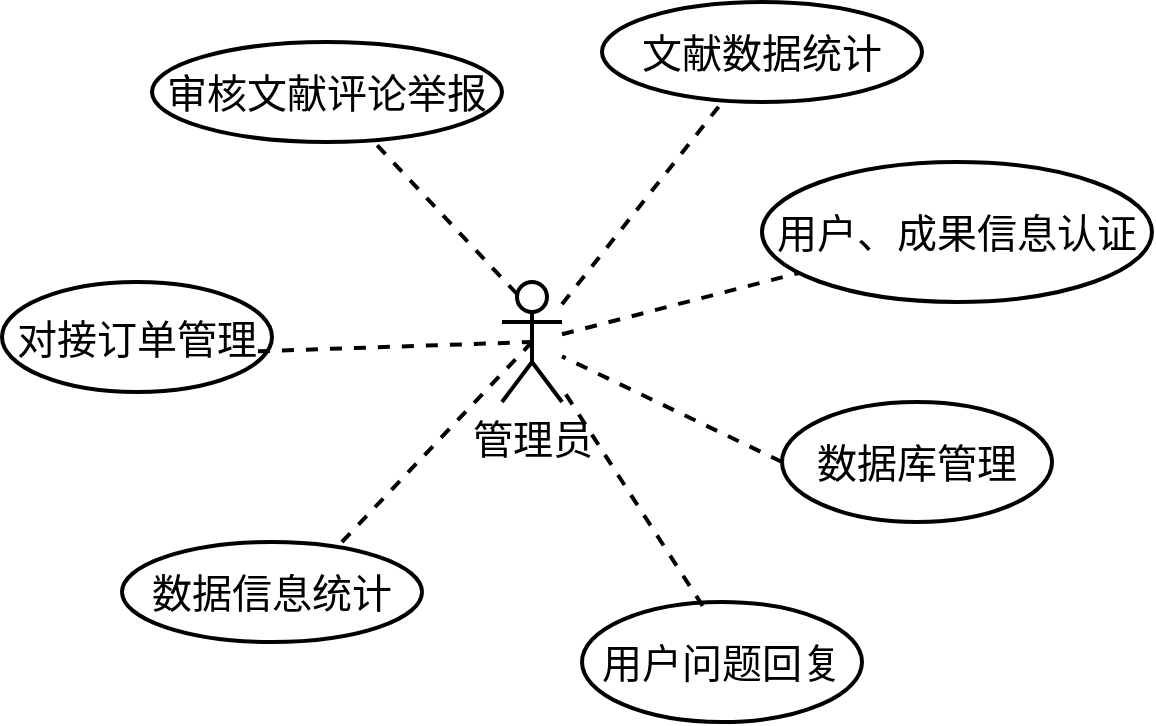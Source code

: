 <mxfile version="24.1.0" type="github">
  <diagram name="Page-1" id="c4acf3e9-155e-7222-9cf6-157b1a14988f">
    <mxGraphModel dx="946" dy="673" grid="1" gridSize="10" guides="1" tooltips="1" connect="1" arrows="1" fold="1" page="1" pageScale="1" pageWidth="850" pageHeight="1100" background="none" math="0" shadow="0">
      <root>
        <mxCell id="0" />
        <mxCell id="1" parent="0" />
        <mxCell id="pQSvEq8nZic_1JVtmuSm-1" value="管理员" style="shape=umlActor;verticalLabelPosition=bottom;verticalAlign=top;html=1;outlineConnect=0;strokeWidth=2;fontSize=20;" vertex="1" parent="1">
          <mxGeometry x="340" y="270" width="30" height="60" as="geometry" />
        </mxCell>
        <mxCell id="pQSvEq8nZic_1JVtmuSm-6" value="用户、成果信息认证" style="ellipse;whiteSpace=wrap;html=1;strokeWidth=2;fontSize=20;" vertex="1" parent="1">
          <mxGeometry x="470" y="210" width="195" height="70" as="geometry" />
        </mxCell>
        <mxCell id="pQSvEq8nZic_1JVtmuSm-7" value="数据库管理" style="ellipse;whiteSpace=wrap;html=1;strokeWidth=2;fontSize=20;" vertex="1" parent="1">
          <mxGeometry x="480" y="330" width="135" height="60" as="geometry" />
        </mxCell>
        <mxCell id="pQSvEq8nZic_1JVtmuSm-8" value="用户问题回复" style="ellipse;whiteSpace=wrap;html=1;strokeWidth=2;fontSize=20;" vertex="1" parent="1">
          <mxGeometry x="380" y="430" width="140" height="60" as="geometry" />
        </mxCell>
        <mxCell id="pQSvEq8nZic_1JVtmuSm-9" value="数据信息统计" style="ellipse;whiteSpace=wrap;html=1;strokeWidth=2;fontSize=20;" vertex="1" parent="1">
          <mxGeometry x="150" y="400" width="150" height="50" as="geometry" />
        </mxCell>
        <mxCell id="pQSvEq8nZic_1JVtmuSm-10" value="对接订单管理" style="ellipse;whiteSpace=wrap;html=1;strokeWidth=2;fontSize=20;" vertex="1" parent="1">
          <mxGeometry x="90" y="270" width="135" height="55" as="geometry" />
        </mxCell>
        <mxCell id="pQSvEq8nZic_1JVtmuSm-11" value="文献数据统计" style="ellipse;whiteSpace=wrap;html=1;strokeWidth=2;fontSize=20;" vertex="1" parent="1">
          <mxGeometry x="390" y="130" width="160" height="50" as="geometry" />
        </mxCell>
        <mxCell id="pQSvEq8nZic_1JVtmuSm-12" value="审核文献评论举报" style="ellipse;whiteSpace=wrap;html=1;strokeWidth=2;fontSize=20;" vertex="1" parent="1">
          <mxGeometry x="165" y="150" width="175" height="50" as="geometry" />
        </mxCell>
        <mxCell id="pQSvEq8nZic_1JVtmuSm-13" value="" style="endArrow=none;dashed=1;html=1;rounded=0;exitX=0;exitY=0.5;exitDx=0;exitDy=0;strokeWidth=2;" edge="1" parent="1" source="pQSvEq8nZic_1JVtmuSm-7" target="pQSvEq8nZic_1JVtmuSm-1">
          <mxGeometry width="50" height="50" relative="1" as="geometry">
            <mxPoint x="360" y="410" as="sourcePoint" />
            <mxPoint x="410" y="360" as="targetPoint" />
          </mxGeometry>
        </mxCell>
        <mxCell id="pQSvEq8nZic_1JVtmuSm-14" value="" style="endArrow=none;dashed=1;html=1;rounded=0;strokeWidth=2;" edge="1" parent="1" source="pQSvEq8nZic_1JVtmuSm-1" target="pQSvEq8nZic_1JVtmuSm-11">
          <mxGeometry width="50" height="50" relative="1" as="geometry">
            <mxPoint x="380" y="260" as="sourcePoint" />
            <mxPoint x="430" y="210" as="targetPoint" />
          </mxGeometry>
        </mxCell>
        <mxCell id="pQSvEq8nZic_1JVtmuSm-15" value="" style="endArrow=none;dashed=1;html=1;rounded=0;strokeWidth=2;" edge="1" parent="1" source="pQSvEq8nZic_1JVtmuSm-1" target="pQSvEq8nZic_1JVtmuSm-6">
          <mxGeometry width="50" height="50" relative="1" as="geometry">
            <mxPoint x="420" y="320" as="sourcePoint" />
            <mxPoint x="470" y="270" as="targetPoint" />
          </mxGeometry>
        </mxCell>
        <mxCell id="pQSvEq8nZic_1JVtmuSm-16" value="" style="endArrow=none;dashed=1;html=1;rounded=0;exitX=0.431;exitY=0.033;exitDx=0;exitDy=0;exitPerimeter=0;strokeWidth=2;" edge="1" parent="1" source="pQSvEq8nZic_1JVtmuSm-8" target="pQSvEq8nZic_1JVtmuSm-1">
          <mxGeometry width="50" height="50" relative="1" as="geometry">
            <mxPoint x="260" y="370" as="sourcePoint" />
            <mxPoint x="310" y="320" as="targetPoint" />
          </mxGeometry>
        </mxCell>
        <mxCell id="pQSvEq8nZic_1JVtmuSm-17" value="" style="endArrow=none;dashed=1;html=1;rounded=0;exitX=0.25;exitY=0.1;exitDx=0;exitDy=0;exitPerimeter=0;strokeWidth=2;" edge="1" parent="1" source="pQSvEq8nZic_1JVtmuSm-1" target="pQSvEq8nZic_1JVtmuSm-12">
          <mxGeometry width="50" height="50" relative="1" as="geometry">
            <mxPoint x="250" y="270" as="sourcePoint" />
            <mxPoint x="300" y="220" as="targetPoint" />
          </mxGeometry>
        </mxCell>
        <mxCell id="pQSvEq8nZic_1JVtmuSm-18" value="" style="endArrow=none;dashed=1;html=1;rounded=0;entryX=0.5;entryY=0.5;entryDx=0;entryDy=0;entryPerimeter=0;exitX=0.948;exitY=0.63;exitDx=0;exitDy=0;exitPerimeter=0;strokeWidth=2;" edge="1" parent="1" source="pQSvEq8nZic_1JVtmuSm-10" target="pQSvEq8nZic_1JVtmuSm-1">
          <mxGeometry width="50" height="50" relative="1" as="geometry">
            <mxPoint x="290" y="360" as="sourcePoint" />
            <mxPoint x="340" y="310" as="targetPoint" />
          </mxGeometry>
        </mxCell>
        <mxCell id="pQSvEq8nZic_1JVtmuSm-19" value="" style="endArrow=none;dashed=1;html=1;rounded=0;entryX=0.5;entryY=0.5;entryDx=0;entryDy=0;entryPerimeter=0;exitX=0.733;exitY=0;exitDx=0;exitDy=0;exitPerimeter=0;strokeWidth=2;" edge="1" parent="1" source="pQSvEq8nZic_1JVtmuSm-9" target="pQSvEq8nZic_1JVtmuSm-1">
          <mxGeometry width="50" height="50" relative="1" as="geometry">
            <mxPoint x="260" y="390" as="sourcePoint" />
            <mxPoint x="310" y="340" as="targetPoint" />
          </mxGeometry>
        </mxCell>
      </root>
    </mxGraphModel>
  </diagram>
</mxfile>
